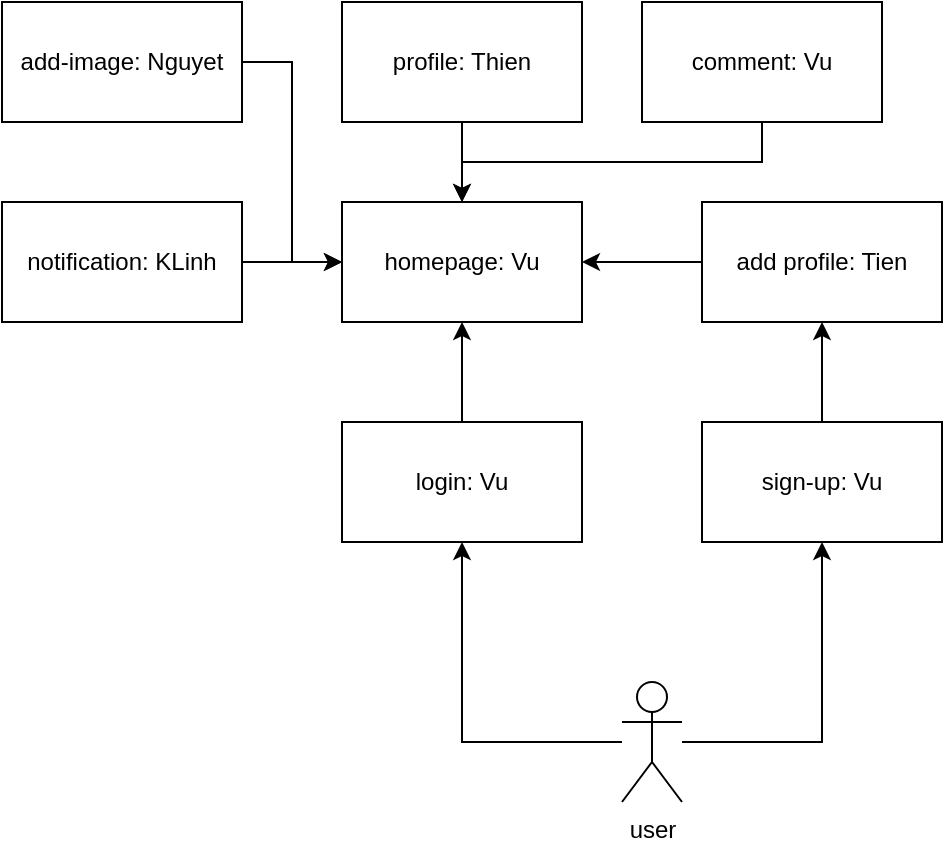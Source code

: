 <mxfile version="17.4.6" type="device"><diagram id="Qwl28285RxVFHG9b977J" name="Page-1"><mxGraphModel dx="981" dy="548" grid="1" gridSize="10" guides="1" tooltips="1" connect="1" arrows="1" fold="1" page="1" pageScale="1" pageWidth="850" pageHeight="1100" math="0" shadow="0"><root><mxCell id="0"/><mxCell id="1" parent="0"/><mxCell id="YiAlZ3S88YTb5tgeuBOM-5" style="edgeStyle=orthogonalEdgeStyle;rounded=0;orthogonalLoop=1;jettySize=auto;html=1;" edge="1" parent="1" source="YiAlZ3S88YTb5tgeuBOM-2" target="YiAlZ3S88YTb5tgeuBOM-4"><mxGeometry relative="1" as="geometry"/></mxCell><mxCell id="YiAlZ3S88YTb5tgeuBOM-2" value="login: Vu" style="rounded=0;whiteSpace=wrap;html=1;" vertex="1" parent="1"><mxGeometry x="220" y="270" width="120" height="60" as="geometry"/></mxCell><mxCell id="YiAlZ3S88YTb5tgeuBOM-7" style="edgeStyle=orthogonalEdgeStyle;rounded=0;orthogonalLoop=1;jettySize=auto;html=1;entryX=0.5;entryY=1;entryDx=0;entryDy=0;" edge="1" parent="1" source="YiAlZ3S88YTb5tgeuBOM-3" target="YiAlZ3S88YTb5tgeuBOM-6"><mxGeometry relative="1" as="geometry"/></mxCell><mxCell id="YiAlZ3S88YTb5tgeuBOM-3" value="sign-up: Vu" style="rounded=0;whiteSpace=wrap;html=1;" vertex="1" parent="1"><mxGeometry x="400" y="270" width="120" height="60" as="geometry"/></mxCell><mxCell id="YiAlZ3S88YTb5tgeuBOM-4" value="homepage: Vu" style="rounded=0;whiteSpace=wrap;html=1;" vertex="1" parent="1"><mxGeometry x="220" y="160" width="120" height="60" as="geometry"/></mxCell><mxCell id="YiAlZ3S88YTb5tgeuBOM-8" style="edgeStyle=orthogonalEdgeStyle;rounded=0;orthogonalLoop=1;jettySize=auto;html=1;entryX=1;entryY=0.5;entryDx=0;entryDy=0;" edge="1" parent="1" source="YiAlZ3S88YTb5tgeuBOM-6" target="YiAlZ3S88YTb5tgeuBOM-4"><mxGeometry relative="1" as="geometry"/></mxCell><mxCell id="YiAlZ3S88YTb5tgeuBOM-6" value="add profile: Tien" style="rounded=0;whiteSpace=wrap;html=1;" vertex="1" parent="1"><mxGeometry x="400" y="160" width="120" height="60" as="geometry"/></mxCell><mxCell id="YiAlZ3S88YTb5tgeuBOM-13" style="edgeStyle=orthogonalEdgeStyle;rounded=0;orthogonalLoop=1;jettySize=auto;html=1;entryX=0;entryY=0.5;entryDx=0;entryDy=0;" edge="1" parent="1" source="YiAlZ3S88YTb5tgeuBOM-10" target="YiAlZ3S88YTb5tgeuBOM-4"><mxGeometry relative="1" as="geometry"/></mxCell><mxCell id="YiAlZ3S88YTb5tgeuBOM-10" value="notification: KLinh" style="rounded=0;whiteSpace=wrap;html=1;" vertex="1" parent="1"><mxGeometry x="50" y="160" width="120" height="60" as="geometry"/></mxCell><mxCell id="YiAlZ3S88YTb5tgeuBOM-14" style="edgeStyle=orthogonalEdgeStyle;rounded=0;orthogonalLoop=1;jettySize=auto;html=1;entryX=0.5;entryY=0;entryDx=0;entryDy=0;" edge="1" parent="1" source="YiAlZ3S88YTb5tgeuBOM-11" target="YiAlZ3S88YTb5tgeuBOM-4"><mxGeometry relative="1" as="geometry"/></mxCell><mxCell id="YiAlZ3S88YTb5tgeuBOM-11" value="profile: Thien" style="rounded=0;whiteSpace=wrap;html=1;" vertex="1" parent="1"><mxGeometry x="220" y="60" width="120" height="60" as="geometry"/></mxCell><mxCell id="YiAlZ3S88YTb5tgeuBOM-15" style="edgeStyle=orthogonalEdgeStyle;rounded=0;orthogonalLoop=1;jettySize=auto;html=1;entryX=0;entryY=0.5;entryDx=0;entryDy=0;" edge="1" parent="1" source="YiAlZ3S88YTb5tgeuBOM-12" target="YiAlZ3S88YTb5tgeuBOM-4"><mxGeometry relative="1" as="geometry"/></mxCell><mxCell id="YiAlZ3S88YTb5tgeuBOM-12" value="add-image: Nguyet" style="rounded=0;whiteSpace=wrap;html=1;" vertex="1" parent="1"><mxGeometry x="50" y="60" width="120" height="60" as="geometry"/></mxCell><mxCell id="YiAlZ3S88YTb5tgeuBOM-17" style="edgeStyle=orthogonalEdgeStyle;rounded=0;orthogonalLoop=1;jettySize=auto;html=1;entryX=0.5;entryY=1;entryDx=0;entryDy=0;" edge="1" parent="1" source="YiAlZ3S88YTb5tgeuBOM-16" target="YiAlZ3S88YTb5tgeuBOM-3"><mxGeometry relative="1" as="geometry"/></mxCell><mxCell id="YiAlZ3S88YTb5tgeuBOM-18" style="edgeStyle=orthogonalEdgeStyle;rounded=0;orthogonalLoop=1;jettySize=auto;html=1;entryX=0.5;entryY=1;entryDx=0;entryDy=0;" edge="1" parent="1" source="YiAlZ3S88YTb5tgeuBOM-16" target="YiAlZ3S88YTb5tgeuBOM-2"><mxGeometry relative="1" as="geometry"/></mxCell><mxCell id="YiAlZ3S88YTb5tgeuBOM-16" value="user" style="shape=umlActor;verticalLabelPosition=bottom;verticalAlign=top;html=1;outlineConnect=0;" vertex="1" parent="1"><mxGeometry x="360" y="400" width="30" height="60" as="geometry"/></mxCell><mxCell id="YiAlZ3S88YTb5tgeuBOM-24" style="edgeStyle=orthogonalEdgeStyle;rounded=0;orthogonalLoop=1;jettySize=auto;html=1;entryX=0.5;entryY=0;entryDx=0;entryDy=0;" edge="1" parent="1" source="YiAlZ3S88YTb5tgeuBOM-23" target="YiAlZ3S88YTb5tgeuBOM-4"><mxGeometry relative="1" as="geometry"><Array as="points"><mxPoint x="430" y="140"/><mxPoint x="280" y="140"/></Array></mxGeometry></mxCell><mxCell id="YiAlZ3S88YTb5tgeuBOM-23" value="comment: Vu" style="rounded=0;whiteSpace=wrap;html=1;" vertex="1" parent="1"><mxGeometry x="370" y="60" width="120" height="60" as="geometry"/></mxCell></root></mxGraphModel></diagram></mxfile>